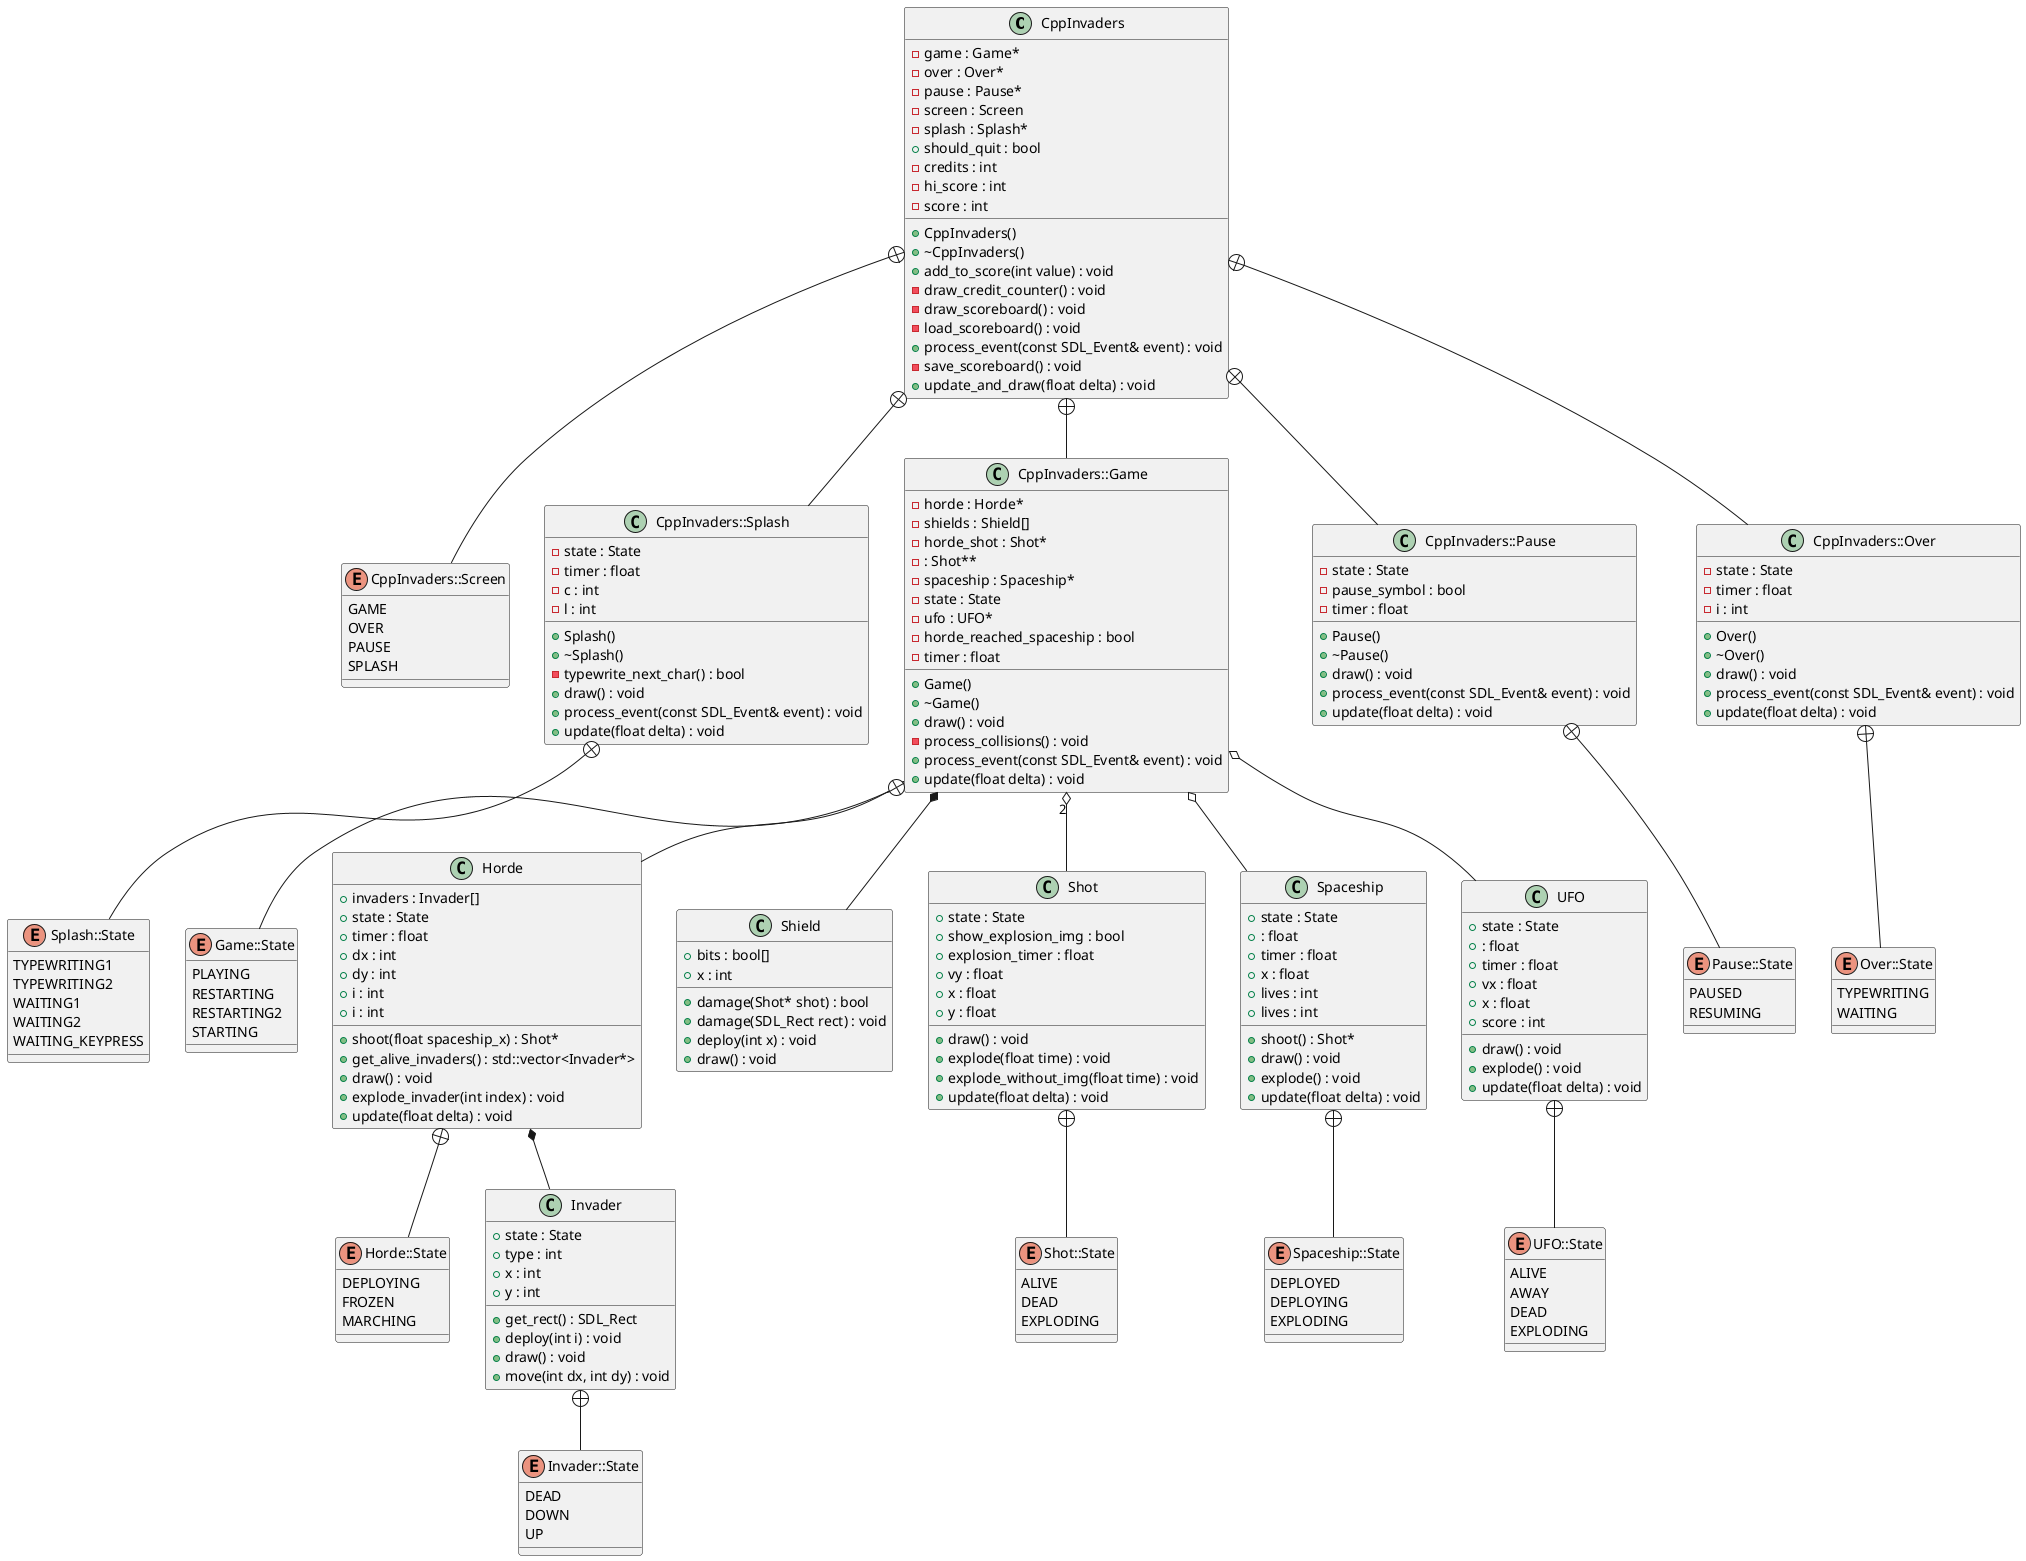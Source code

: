 @startuml
/' Objects '/

class CppInvaders {
	+CppInvaders()
	+~CppInvaders()
	-game : Game*
	-over : Over*
	-pause : Pause*
	-screen : Screen
	-splash : Splash*
	+should_quit : bool
	-credits : int
	-hi_score : int
	-score : int
	+add_to_score(int value) : void
	-draw_credit_counter() : void
	-draw_scoreboard() : void
	-load_scoreboard() : void
	+process_event(const SDL_Event& event) : void
	-save_scoreboard() : void
	+update_and_draw(float delta) : void
}

enum CppInvaders::Screen {
	GAME
	OVER
	PAUSE
	SPLASH
}

class CppInvaders::Splash {
	+Splash()
	+~Splash()
	-state : State
	-typewrite_next_char() : bool
	-timer : float
	-c : int
	-l : int
	+draw() : void
	+process_event(const SDL_Event& event) : void
	+update(float delta) : void
}

enum Splash::State {
	TYPEWRITING1
	TYPEWRITING2
	WAITING1
	WAITING2
	WAITING_KEYPRESS
}

class CppInvaders::Game {
	+Game()
	+~Game()
	-horde : Horde*
	-shields : Shield[]
	-horde_shot : Shot*
	- : Shot**
	-spaceship : Spaceship*
	-state : State
	-ufo : UFO*
	-horde_reached_spaceship : bool
	-timer : float
	+draw() : void
	-process_collisions() : void
	+process_event(const SDL_Event& event) : void
	+update(float delta) : void
}

enum Game::State {
	PLAYING
	RESTARTING
	RESTARTING2
	STARTING
}

class CppInvaders::Pause {
	+Pause()
	+~Pause()
	-state : State
	-pause_symbol : bool
	-timer : float
	+draw() : void
	+process_event(const SDL_Event& event) : void
	+update(float delta) : void
}

enum Pause::State {
	PAUSED
	RESUMING
}

class CppInvaders::Over {
	+Over()
	+~Over()
	-state : State
	-timer : float
	-i : int
	+draw() : void
	+process_event(const SDL_Event& event) : void
	+update(float delta) : void
}

enum Over::State {
	TYPEWRITING
	WAITING
}

class Horde {
	+invaders : Invader[]
	+shoot(float spaceship_x) : Shot*
	+state : State
	+timer : float
	+dx : int
	+dy : int
	+i : int
	+i : int
	+get_alive_invaders() : std::vector<Invader*>
	+draw() : void
	+explode_invader(int index) : void
	+update(float delta) : void
}

enum Horde::State {
	DEPLOYING
	FROZEN
	MARCHING
}

class Invader {
	+get_rect() : SDL_Rect
	+state : State
	+type : int
	+x : int
	+y : int
	+deploy(int i) : void
	+draw() : void
	+move(int dx, int dy) : void
}

enum Invader::State {
	DEAD
	DOWN
	UP
}

class Shield {
	+damage(Shot* shot) : bool
	+bits : bool[]
	+x : int
	+damage(SDL_Rect rect) : void
	+deploy(int x) : void
	+draw() : void
}

class Shot {
	+state : State
	+show_explosion_img : bool
	+explosion_timer : float
	+vy : float
	+x : float
	+y : float
	+draw() : void
	+explode(float time) : void
	+explode_without_img(float time) : void
	+update(float delta) : void
}

enum Shot::State {
	ALIVE
	DEAD
	EXPLODING
}

class Spaceship {
	+shoot() : Shot*
	+state : State
	+ : float
	+timer : float
	+x : float
	+lives : int
	+lives : int
	+draw() : void
	+explode() : void
	+update(float delta) : void
}

enum Spaceship::State {
	DEPLOYED
	DEPLOYING
	EXPLODING
}

class UFO {
	+state : State
	+ : float
	+timer : float
	+vx : float
	+x : float
	+score : int
	+draw() : void
	+explode() : void
	+update(float delta) : void
}

enum UFO::State {
	ALIVE
	AWAY
	DEAD
	EXPLODING
}

/' Inheritance relationships '/




/' Aggregation relationships '/

CppInvaders::Game o-- Horde
CppInvaders::Game *-- Shield
CppInvaders::Game "2" o-- Shot
CppInvaders::Game o-- Spaceship
CppInvaders::Game o-- UFO

Horde *-- Invader

/' Nested objects '/

CppInvaders +-- CppInvaders::Screen

CppInvaders +-- CppInvaders::Splash
CppInvaders +-- CppInvaders::Game
CppInvaders +-- CppInvaders::Pause
CppInvaders +-- CppInvaders::Over

CppInvaders::Splash +-- Splash::State
CppInvaders::Game +-- Game::State
CppInvaders::Pause +-- Pause::State
CppInvaders::Over +-- Over::State

Horde +-- Horde::State
Invader +-- Invader::State
Shot +-- Shot::State
Spaceship +-- Spaceship::State
UFO +-- UFO::State

@enduml